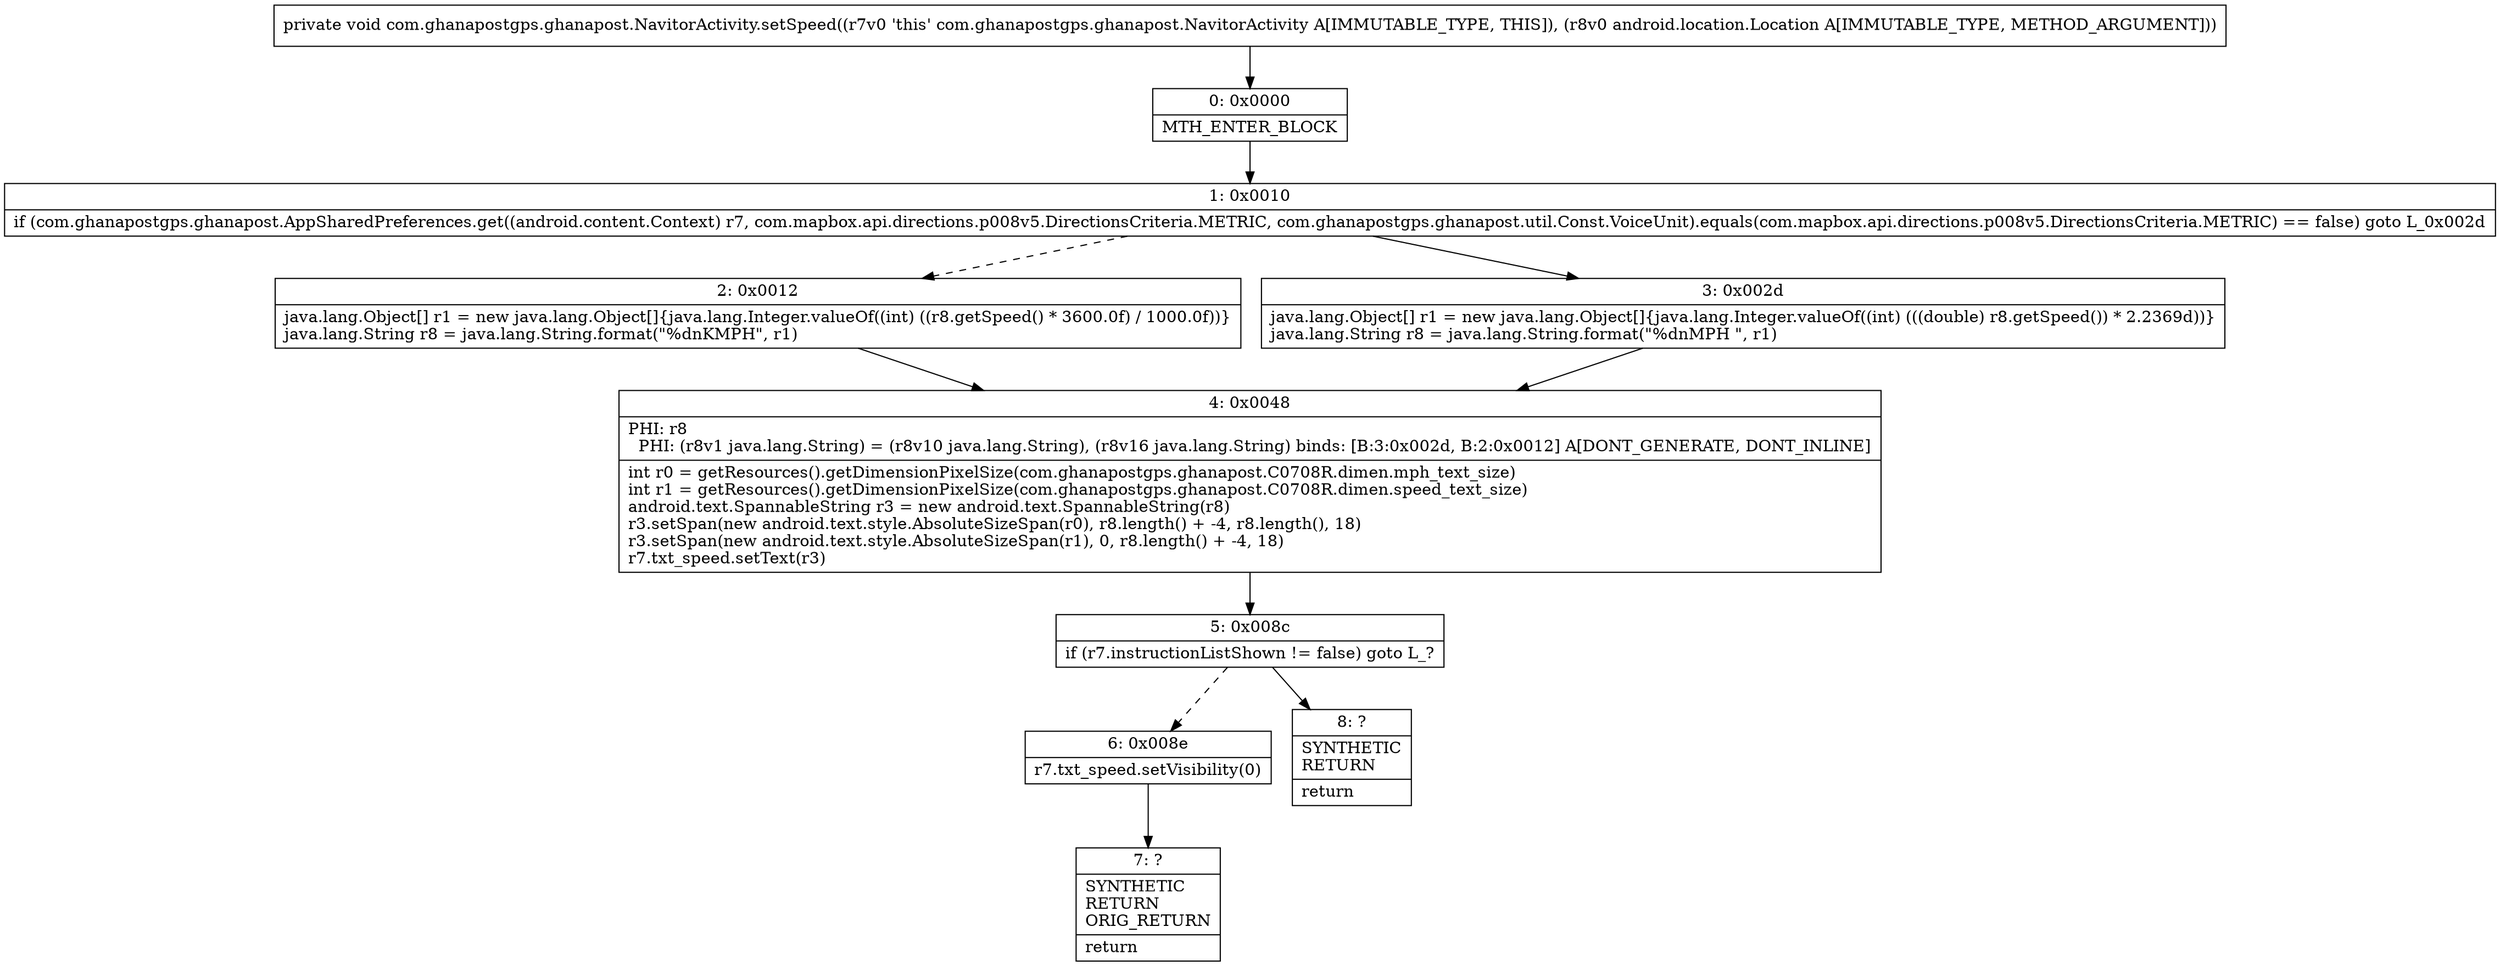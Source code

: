 digraph "CFG forcom.ghanapostgps.ghanapost.NavitorActivity.setSpeed(Landroid\/location\/Location;)V" {
Node_0 [shape=record,label="{0\:\ 0x0000|MTH_ENTER_BLOCK\l}"];
Node_1 [shape=record,label="{1\:\ 0x0010|if (com.ghanapostgps.ghanapost.AppSharedPreferences.get((android.content.Context) r7, com.mapbox.api.directions.p008v5.DirectionsCriteria.METRIC, com.ghanapostgps.ghanapost.util.Const.VoiceUnit).equals(com.mapbox.api.directions.p008v5.DirectionsCriteria.METRIC) == false) goto L_0x002d\l}"];
Node_2 [shape=record,label="{2\:\ 0x0012|java.lang.Object[] r1 = new java.lang.Object[]\{java.lang.Integer.valueOf((int) ((r8.getSpeed() * 3600.0f) \/ 1000.0f))\}\ljava.lang.String r8 = java.lang.String.format(\"%dnKMPH\", r1)\l}"];
Node_3 [shape=record,label="{3\:\ 0x002d|java.lang.Object[] r1 = new java.lang.Object[]\{java.lang.Integer.valueOf((int) (((double) r8.getSpeed()) * 2.2369d))\}\ljava.lang.String r8 = java.lang.String.format(\"%dnMPH \", r1)\l}"];
Node_4 [shape=record,label="{4\:\ 0x0048|PHI: r8 \l  PHI: (r8v1 java.lang.String) = (r8v10 java.lang.String), (r8v16 java.lang.String) binds: [B:3:0x002d, B:2:0x0012] A[DONT_GENERATE, DONT_INLINE]\l|int r0 = getResources().getDimensionPixelSize(com.ghanapostgps.ghanapost.C0708R.dimen.mph_text_size)\lint r1 = getResources().getDimensionPixelSize(com.ghanapostgps.ghanapost.C0708R.dimen.speed_text_size)\landroid.text.SpannableString r3 = new android.text.SpannableString(r8)\lr3.setSpan(new android.text.style.AbsoluteSizeSpan(r0), r8.length() + \-4, r8.length(), 18)\lr3.setSpan(new android.text.style.AbsoluteSizeSpan(r1), 0, r8.length() + \-4, 18)\lr7.txt_speed.setText(r3)\l}"];
Node_5 [shape=record,label="{5\:\ 0x008c|if (r7.instructionListShown != false) goto L_?\l}"];
Node_6 [shape=record,label="{6\:\ 0x008e|r7.txt_speed.setVisibility(0)\l}"];
Node_7 [shape=record,label="{7\:\ ?|SYNTHETIC\lRETURN\lORIG_RETURN\l|return\l}"];
Node_8 [shape=record,label="{8\:\ ?|SYNTHETIC\lRETURN\l|return\l}"];
MethodNode[shape=record,label="{private void com.ghanapostgps.ghanapost.NavitorActivity.setSpeed((r7v0 'this' com.ghanapostgps.ghanapost.NavitorActivity A[IMMUTABLE_TYPE, THIS]), (r8v0 android.location.Location A[IMMUTABLE_TYPE, METHOD_ARGUMENT])) }"];
MethodNode -> Node_0;
Node_0 -> Node_1;
Node_1 -> Node_2[style=dashed];
Node_1 -> Node_3;
Node_2 -> Node_4;
Node_3 -> Node_4;
Node_4 -> Node_5;
Node_5 -> Node_6[style=dashed];
Node_5 -> Node_8;
Node_6 -> Node_7;
}

